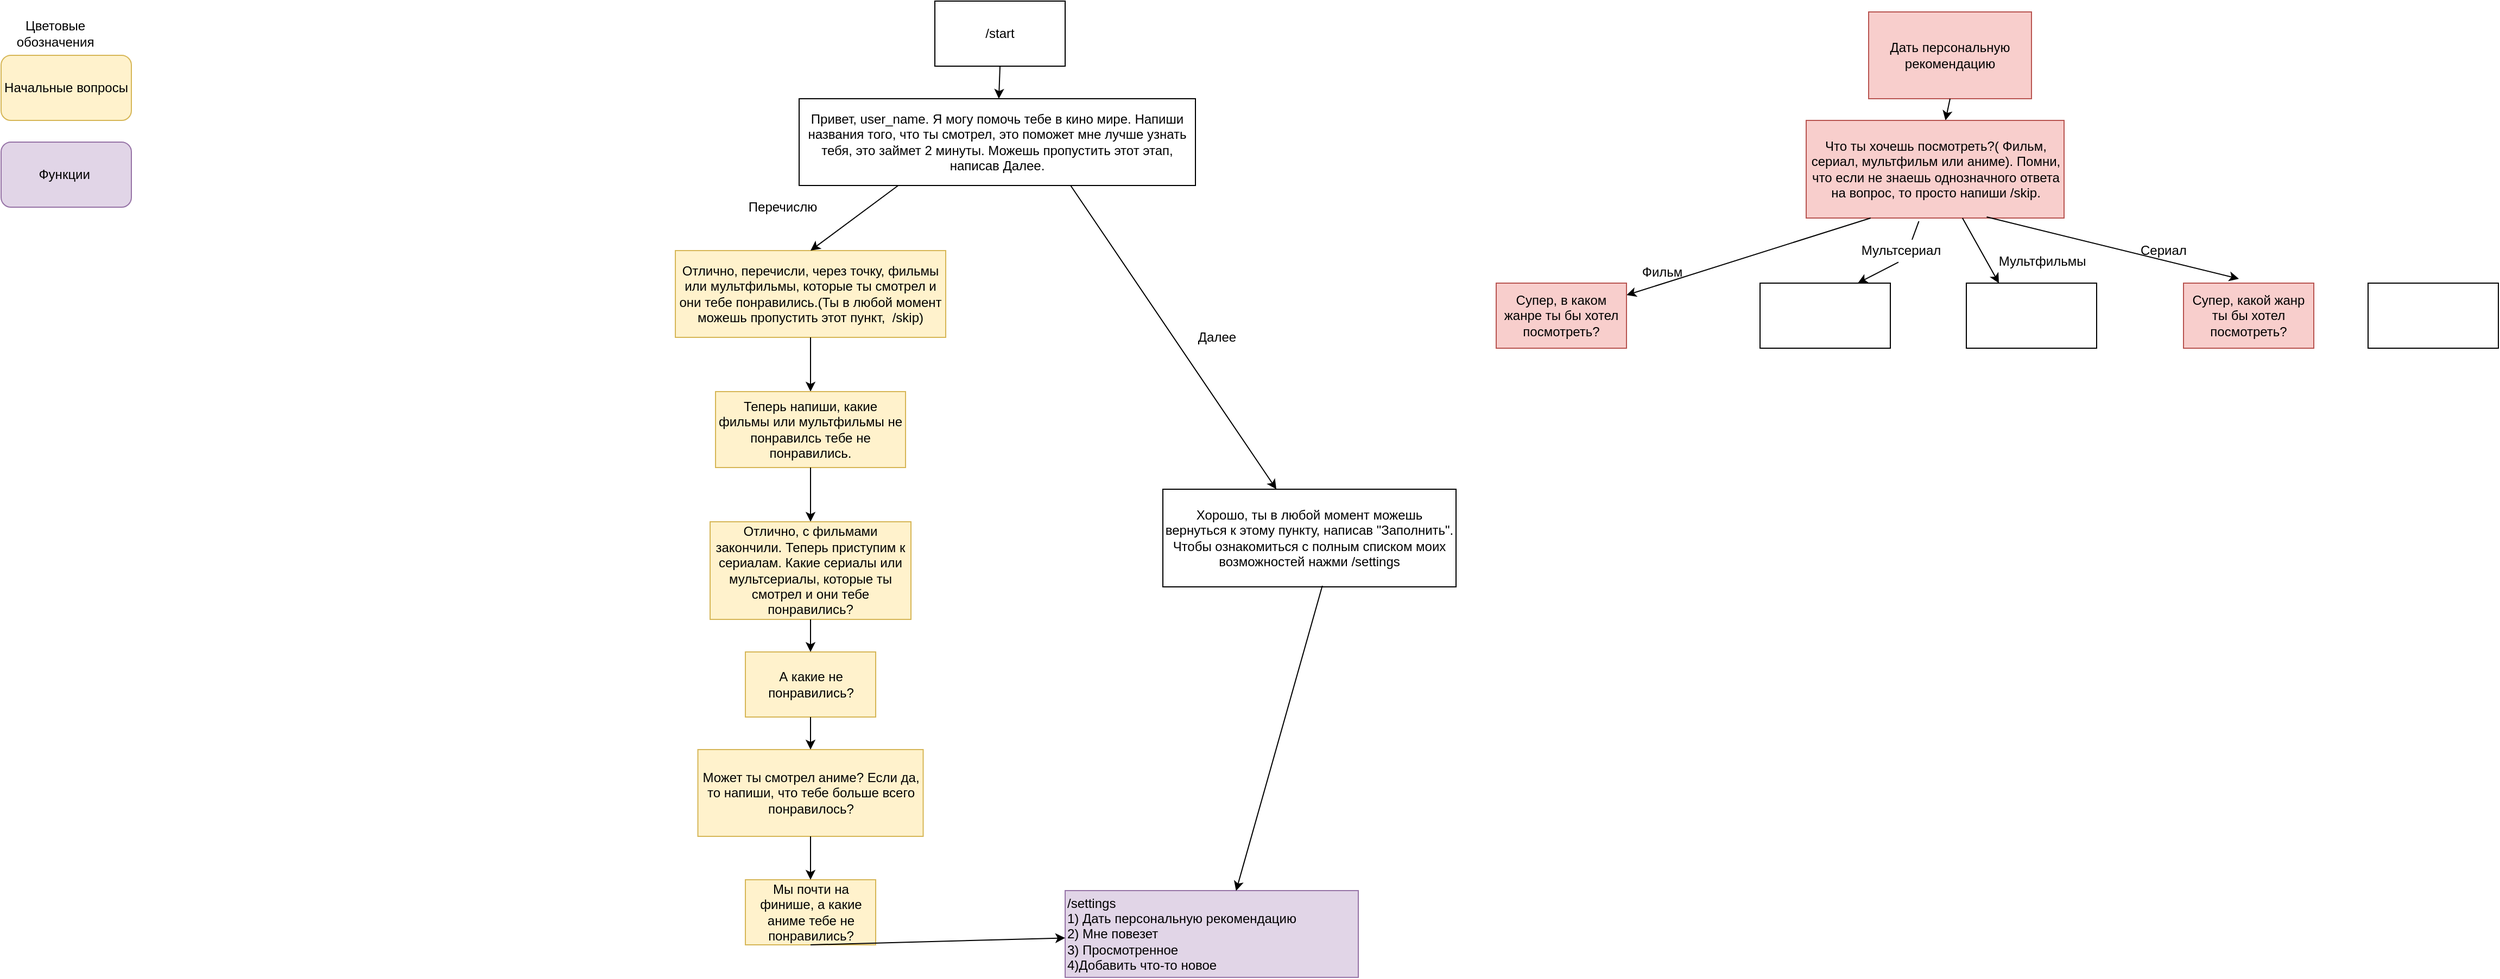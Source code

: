 <mxfile version="14.5.10" type="github">
  <diagram id="aV00lB4m98laV_DwpAlv" name="Page-1">
    <mxGraphModel dx="1695" dy="479" grid="1" gridSize="10" guides="1" tooltips="1" connect="1" arrows="1" fold="1" page="1" pageScale="1" pageWidth="827" pageHeight="1169" math="0" shadow="0">
      <root>
        <mxCell id="0" />
        <mxCell id="1" parent="0" />
        <mxCell id="vRKRvqlmKyvSmNE2YDa2-1" value="/start" style="rounded=0;whiteSpace=wrap;html=1;" parent="1" vertex="1">
          <mxGeometry x="310" width="120" height="60" as="geometry" />
        </mxCell>
        <mxCell id="vRKRvqlmKyvSmNE2YDa2-3" value="" style="endArrow=classic;html=1;exitX=0.5;exitY=1;exitDx=0;exitDy=0;" parent="1" source="vRKRvqlmKyvSmNE2YDa2-1" target="vRKRvqlmKyvSmNE2YDa2-4" edge="1">
          <mxGeometry width="50" height="50" relative="1" as="geometry">
            <mxPoint x="220" y="210" as="sourcePoint" />
            <mxPoint x="240" y="80" as="targetPoint" />
          </mxGeometry>
        </mxCell>
        <mxCell id="vRKRvqlmKyvSmNE2YDa2-4" value="Привет, user_name. Я могу помочь тебе в кино мире. Напиши названия того, что ты смотрел, это поможет мне лучше узнать тебя, это займет 2 минуты. Можешь пропустить этот этап, написав Далее." style="rounded=0;whiteSpace=wrap;html=1;" parent="1" vertex="1">
          <mxGeometry x="185" y="90" width="365" height="80" as="geometry" />
        </mxCell>
        <mxCell id="vRKRvqlmKyvSmNE2YDa2-5" value="Отлично, перечисли, через точку, фильмы или мультфильмы, которые ты смотрел и они тебе понравились.(Ты в любой момент можешь пропустить этот пункт,&amp;nbsp; /skip)" style="rounded=0;whiteSpace=wrap;html=1;fillColor=#fff2cc;strokeColor=#d6b656;" parent="1" vertex="1">
          <mxGeometry x="71" y="230" width="249" height="80" as="geometry" />
        </mxCell>
        <mxCell id="vRKRvqlmKyvSmNE2YDa2-6" value="Хорошо, ты в любой момент можешь вернуться к этому пункту, написав &quot;Заполнить&quot;. Чтобы ознакомиться с полным списком моих возможностей нажми /settings" style="rounded=0;whiteSpace=wrap;html=1;" parent="1" vertex="1">
          <mxGeometry x="520" y="450" width="270" height="90" as="geometry" />
        </mxCell>
        <mxCell id="vRKRvqlmKyvSmNE2YDa2-7" value="" style="endArrow=classic;html=1;exitX=0.25;exitY=1;exitDx=0;exitDy=0;entryX=0.5;entryY=0;entryDx=0;entryDy=0;" parent="1" source="vRKRvqlmKyvSmNE2YDa2-4" target="vRKRvqlmKyvSmNE2YDa2-5" edge="1">
          <mxGeometry width="50" height="50" relative="1" as="geometry">
            <mxPoint x="220" y="180" as="sourcePoint" />
            <mxPoint x="270" y="130" as="targetPoint" />
          </mxGeometry>
        </mxCell>
        <mxCell id="vRKRvqlmKyvSmNE2YDa2-8" value="" style="endArrow=classic;html=1;exitX=0.685;exitY=1;exitDx=0;exitDy=0;exitPerimeter=0;" parent="1" source="vRKRvqlmKyvSmNE2YDa2-4" target="vRKRvqlmKyvSmNE2YDa2-6" edge="1">
          <mxGeometry width="50" height="50" relative="1" as="geometry">
            <mxPoint x="220" y="180" as="sourcePoint" />
            <mxPoint x="270" y="130" as="targetPoint" />
          </mxGeometry>
        </mxCell>
        <mxCell id="vRKRvqlmKyvSmNE2YDa2-9" value="Далее" style="text;html=1;strokeColor=none;fillColor=none;align=center;verticalAlign=middle;whiteSpace=wrap;rounded=0;" parent="1" vertex="1">
          <mxGeometry x="550" y="300" width="40" height="20" as="geometry" />
        </mxCell>
        <mxCell id="vRKRvqlmKyvSmNE2YDa2-10" value="Перечислю" style="text;html=1;strokeColor=none;fillColor=none;align=center;verticalAlign=middle;whiteSpace=wrap;rounded=0;" parent="1" vertex="1">
          <mxGeometry x="150" y="180" width="40" height="20" as="geometry" />
        </mxCell>
        <mxCell id="vRKRvqlmKyvSmNE2YDa2-12" value="" style="endArrow=classic;html=1;exitX=0.5;exitY=1;exitDx=0;exitDy=0;" parent="1" source="vRKRvqlmKyvSmNE2YDa2-5" target="vRKRvqlmKyvSmNE2YDa2-13" edge="1">
          <mxGeometry width="50" height="50" relative="1" as="geometry">
            <mxPoint x="220" y="310" as="sourcePoint" />
            <mxPoint x="130" y="330" as="targetPoint" />
          </mxGeometry>
        </mxCell>
        <mxCell id="vRKRvqlmKyvSmNE2YDa2-13" value="Теперь напиши, какие фильмы или мультфильмы не понравилсь тебе не понравились." style="rounded=0;whiteSpace=wrap;html=1;fillColor=#fff2cc;strokeColor=#d6b656;" parent="1" vertex="1">
          <mxGeometry x="108" y="360" width="175" height="70" as="geometry" />
        </mxCell>
        <mxCell id="vRKRvqlmKyvSmNE2YDa2-15" value="" style="endArrow=classic;html=1;exitX=0.5;exitY=1;exitDx=0;exitDy=0;" parent="1" source="vRKRvqlmKyvSmNE2YDa2-13" target="vRKRvqlmKyvSmNE2YDa2-16" edge="1">
          <mxGeometry width="50" height="50" relative="1" as="geometry">
            <mxPoint x="220" y="310" as="sourcePoint" />
            <mxPoint x="130" y="410" as="targetPoint" />
          </mxGeometry>
        </mxCell>
        <mxCell id="vRKRvqlmKyvSmNE2YDa2-16" value="Отлично, с фильмами закончили. Теперь приступим к сериалам. Какие сериалы или мультсериалы, которые ты смотрел и они тебе понравились?" style="rounded=0;whiteSpace=wrap;html=1;fillColor=#fff2cc;strokeColor=#d6b656;" parent="1" vertex="1">
          <mxGeometry x="103" y="480" width="185" height="90" as="geometry" />
        </mxCell>
        <mxCell id="vRKRvqlmKyvSmNE2YDa2-17" value="А какие не понравились?" style="rounded=0;whiteSpace=wrap;html=1;fillColor=#fff2cc;strokeColor=#d6b656;" parent="1" vertex="1">
          <mxGeometry x="135.5" y="600" width="120" height="60" as="geometry" />
        </mxCell>
        <mxCell id="vRKRvqlmKyvSmNE2YDa2-18" value="" style="endArrow=classic;html=1;exitX=0.5;exitY=1;exitDx=0;exitDy=0;" parent="1" source="vRKRvqlmKyvSmNE2YDa2-16" target="vRKRvqlmKyvSmNE2YDa2-17" edge="1">
          <mxGeometry width="50" height="50" relative="1" as="geometry">
            <mxPoint x="220" y="580" as="sourcePoint" />
            <mxPoint x="270" y="530" as="targetPoint" />
          </mxGeometry>
        </mxCell>
        <mxCell id="vRKRvqlmKyvSmNE2YDa2-19" value="Может ты смотрел аниме? Если да, то напиши, что тебе больше всего понравилось?" style="rounded=0;whiteSpace=wrap;html=1;fillColor=#fff2cc;strokeColor=#d6b656;" parent="1" vertex="1">
          <mxGeometry x="91.75" y="690" width="207.5" height="80" as="geometry" />
        </mxCell>
        <mxCell id="vRKRvqlmKyvSmNE2YDa2-20" value="" style="endArrow=classic;html=1;exitX=0.5;exitY=1;exitDx=0;exitDy=0;" parent="1" source="vRKRvqlmKyvSmNE2YDa2-17" target="vRKRvqlmKyvSmNE2YDa2-19" edge="1">
          <mxGeometry width="50" height="50" relative="1" as="geometry">
            <mxPoint x="240" y="700" as="sourcePoint" />
            <mxPoint x="290" y="650" as="targetPoint" />
          </mxGeometry>
        </mxCell>
        <mxCell id="Wr12T5slUzwtYqqn4j88-1" value="Мы почти на финише, а какие аниме тебе не понравились?" style="rounded=0;whiteSpace=wrap;html=1;fillColor=#fff2cc;strokeColor=#d6b656;" parent="1" vertex="1">
          <mxGeometry x="135.5" y="810" width="120" height="60" as="geometry" />
        </mxCell>
        <mxCell id="Wr12T5slUzwtYqqn4j88-2" value="" style="endArrow=classic;html=1;exitX=0.5;exitY=1;exitDx=0;exitDy=0;entryX=0.5;entryY=0;entryDx=0;entryDy=0;" parent="1" source="vRKRvqlmKyvSmNE2YDa2-19" target="Wr12T5slUzwtYqqn4j88-1" edge="1">
          <mxGeometry width="50" height="50" relative="1" as="geometry">
            <mxPoint x="390" y="710" as="sourcePoint" />
            <mxPoint x="440" y="660" as="targetPoint" />
          </mxGeometry>
        </mxCell>
        <mxCell id="Wr12T5slUzwtYqqn4j88-4" value="Начальные вопросы " style="rounded=1;whiteSpace=wrap;html=1;fillColor=#fff2cc;strokeColor=#d6b656;" parent="1" vertex="1">
          <mxGeometry x="-550" y="50" width="120" height="60" as="geometry" />
        </mxCell>
        <mxCell id="Wr12T5slUzwtYqqn4j88-5" value="Цветовые обозначения" style="text;html=1;strokeColor=none;fillColor=none;align=center;verticalAlign=middle;whiteSpace=wrap;rounded=0;" parent="1" vertex="1">
          <mxGeometry x="-520" y="20" width="40" height="20" as="geometry" />
        </mxCell>
        <mxCell id="2YeTzln--VD0P2cOwKcS-1" value="/settings&lt;br&gt;1) Дать персональную рекомендацию&lt;br&gt;2) Мне повезет&lt;br&gt;&lt;div&gt;&lt;span&gt;3) Просмотренное&amp;nbsp;&lt;/span&gt;&lt;/div&gt;&lt;div&gt;&lt;span&gt;4)Добавить что-то новое&lt;/span&gt;&lt;/div&gt;" style="rounded=0;whiteSpace=wrap;html=1;fillColor=#e1d5e7;strokeColor=#9673a6;align=left;" parent="1" vertex="1">
          <mxGeometry x="430" y="820" width="270" height="80" as="geometry" />
        </mxCell>
        <mxCell id="2YeTzln--VD0P2cOwKcS-2" value="Функции&amp;nbsp;" style="rounded=1;whiteSpace=wrap;html=1;fillColor=#e1d5e7;strokeColor=#9673a6;" parent="1" vertex="1">
          <mxGeometry x="-550" y="130" width="120" height="60" as="geometry" />
        </mxCell>
        <mxCell id="2YeTzln--VD0P2cOwKcS-3" value="" style="endArrow=classic;html=1;exitX=0.5;exitY=1;exitDx=0;exitDy=0;" parent="1" source="Wr12T5slUzwtYqqn4j88-1" target="2YeTzln--VD0P2cOwKcS-1" edge="1">
          <mxGeometry width="50" height="50" relative="1" as="geometry">
            <mxPoint x="410" y="760" as="sourcePoint" />
            <mxPoint x="470" y="870" as="targetPoint" />
          </mxGeometry>
        </mxCell>
        <mxCell id="2YeTzln--VD0P2cOwKcS-4" value="" style="endArrow=classic;html=1;exitX=0.544;exitY=0.989;exitDx=0;exitDy=0;exitPerimeter=0;entryX=0.583;entryY=0.003;entryDx=0;entryDy=0;entryPerimeter=0;" parent="1" source="vRKRvqlmKyvSmNE2YDa2-6" target="2YeTzln--VD0P2cOwKcS-1" edge="1">
          <mxGeometry width="50" height="50" relative="1" as="geometry">
            <mxPoint x="410" y="760" as="sourcePoint" />
            <mxPoint x="460" y="710" as="targetPoint" />
          </mxGeometry>
        </mxCell>
        <mxCell id="2YeTzln--VD0P2cOwKcS-5" value="Дать персональную рекомендацию" style="rounded=0;whiteSpace=wrap;html=1;fillColor=#f8cecc;strokeColor=#b85450;" parent="1" vertex="1">
          <mxGeometry x="1170" y="10" width="150" height="80" as="geometry" />
        </mxCell>
        <mxCell id="2YeTzln--VD0P2cOwKcS-6" value="" style="endArrow=classic;html=1;exitX=0.5;exitY=1;exitDx=0;exitDy=0;" parent="1" source="2YeTzln--VD0P2cOwKcS-5" target="2YeTzln--VD0P2cOwKcS-7" edge="1">
          <mxGeometry width="50" height="50" relative="1" as="geometry">
            <mxPoint x="850" y="140" as="sourcePoint" />
            <mxPoint x="1245" y="160" as="targetPoint" />
          </mxGeometry>
        </mxCell>
        <mxCell id="2YeTzln--VD0P2cOwKcS-7" value="Что ты хочешь посмотреть?( Фильм, сериал, мультфильм или аниме). Помни, что если не знаешь однозначного ответа на вопрос, то просто напиши /skip. " style="rounded=0;whiteSpace=wrap;html=1;fillColor=#f8cecc;strokeColor=#b85450;" parent="1" vertex="1">
          <mxGeometry x="1112.5" y="110" width="237.5" height="90" as="geometry" />
        </mxCell>
        <mxCell id="2YeTzln--VD0P2cOwKcS-8" value="" style="endArrow=classic;html=1;exitX=0.25;exitY=1;exitDx=0;exitDy=0;" parent="1" source="2YeTzln--VD0P2cOwKcS-7" target="2YeTzln--VD0P2cOwKcS-9" edge="1">
          <mxGeometry width="50" height="50" relative="1" as="geometry">
            <mxPoint x="850" y="210" as="sourcePoint" />
            <mxPoint x="1080" y="270" as="targetPoint" />
            <Array as="points" />
          </mxGeometry>
        </mxCell>
        <mxCell id="2YeTzln--VD0P2cOwKcS-9" value="Супер, в каком жанре ты бы хотел посмотреть?" style="rounded=0;whiteSpace=wrap;html=1;fillColor=#f8cecc;strokeColor=#b85450;" parent="1" vertex="1">
          <mxGeometry x="827" y="260" width="120" height="60" as="geometry" />
        </mxCell>
        <mxCell id="niV2gqIyMvJU-rpUqNF2-1" value="Фильм" style="text;html=1;strokeColor=none;fillColor=none;align=center;verticalAlign=middle;whiteSpace=wrap;rounded=0;" vertex="1" parent="1">
          <mxGeometry x="960" y="240" width="40" height="20" as="geometry" />
        </mxCell>
        <mxCell id="niV2gqIyMvJU-rpUqNF2-2" value="Супер, какой жанр ты бы хотел посмотреть?" style="rounded=0;whiteSpace=wrap;html=1;fillColor=#f8cecc;strokeColor=#b85450;" vertex="1" parent="1">
          <mxGeometry x="1460" y="260" width="120" height="60" as="geometry" />
        </mxCell>
        <mxCell id="niV2gqIyMvJU-rpUqNF2-3" value="" style="endArrow=classic;html=1;exitX=0.7;exitY=0.989;exitDx=0;exitDy=0;exitPerimeter=0;entryX=0.425;entryY=-0.067;entryDx=0;entryDy=0;entryPerimeter=0;" edge="1" parent="1" source="2YeTzln--VD0P2cOwKcS-7" target="niV2gqIyMvJU-rpUqNF2-2">
          <mxGeometry width="50" height="50" relative="1" as="geometry">
            <mxPoint x="1150" y="260" as="sourcePoint" />
            <mxPoint x="1200" y="210" as="targetPoint" />
          </mxGeometry>
        </mxCell>
        <mxCell id="niV2gqIyMvJU-rpUqNF2-4" value="&amp;nbsp;Сериал" style="text;html=1;strokeColor=none;fillColor=none;align=center;verticalAlign=middle;whiteSpace=wrap;rounded=0;" vertex="1" parent="1">
          <mxGeometry x="1420" y="220" width="40" height="20" as="geometry" />
        </mxCell>
        <mxCell id="niV2gqIyMvJU-rpUqNF2-6" value="" style="rounded=0;whiteSpace=wrap;html=1;" vertex="1" parent="1">
          <mxGeometry x="1070" y="260" width="120" height="60" as="geometry" />
        </mxCell>
        <mxCell id="niV2gqIyMvJU-rpUqNF2-7" value="" style="rounded=0;whiteSpace=wrap;html=1;" vertex="1" parent="1">
          <mxGeometry x="1260" y="260" width="120" height="60" as="geometry" />
        </mxCell>
        <mxCell id="niV2gqIyMvJU-rpUqNF2-9" value="" style="endArrow=classic;html=1;entryX=0.25;entryY=0;entryDx=0;entryDy=0;" edge="1" parent="1" source="2YeTzln--VD0P2cOwKcS-7" target="niV2gqIyMvJU-rpUqNF2-7">
          <mxGeometry width="50" height="50" relative="1" as="geometry">
            <mxPoint x="1240" y="230" as="sourcePoint" />
            <mxPoint x="1290" y="180" as="targetPoint" />
          </mxGeometry>
        </mxCell>
        <mxCell id="niV2gqIyMvJU-rpUqNF2-11" value="" style="endArrow=classic;html=1;exitX=0.437;exitY=1.033;exitDx=0;exitDy=0;exitPerimeter=0;entryX=0.75;entryY=0;entryDx=0;entryDy=0;startArrow=none;" edge="1" parent="1" source="niV2gqIyMvJU-rpUqNF2-13" target="niV2gqIyMvJU-rpUqNF2-6">
          <mxGeometry width="50" height="50" relative="1" as="geometry">
            <mxPoint x="1130" y="240" as="sourcePoint" />
            <mxPoint x="1180" y="190" as="targetPoint" />
          </mxGeometry>
        </mxCell>
        <mxCell id="niV2gqIyMvJU-rpUqNF2-14" value="Мультфильмы" style="text;html=1;strokeColor=none;fillColor=none;align=center;verticalAlign=middle;whiteSpace=wrap;rounded=0;" vertex="1" parent="1">
          <mxGeometry x="1310" y="230" width="40" height="20" as="geometry" />
        </mxCell>
        <mxCell id="niV2gqIyMvJU-rpUqNF2-13" value="Мультсериал" style="text;html=1;strokeColor=none;fillColor=none;align=center;verticalAlign=middle;whiteSpace=wrap;rounded=0;" vertex="1" parent="1">
          <mxGeometry x="1180" y="220" width="40" height="20" as="geometry" />
        </mxCell>
        <mxCell id="niV2gqIyMvJU-rpUqNF2-16" value="" style="endArrow=none;html=1;exitX=0.437;exitY=1.033;exitDx=0;exitDy=0;exitPerimeter=0;entryX=0.75;entryY=0;entryDx=0;entryDy=0;" edge="1" parent="1" source="2YeTzln--VD0P2cOwKcS-7" target="niV2gqIyMvJU-rpUqNF2-13">
          <mxGeometry width="50" height="50" relative="1" as="geometry">
            <mxPoint x="1216.287" y="202.97" as="sourcePoint" />
            <mxPoint x="1160" y="260" as="targetPoint" />
          </mxGeometry>
        </mxCell>
        <mxCell id="niV2gqIyMvJU-rpUqNF2-18" value="" style="rounded=0;whiteSpace=wrap;html=1;" vertex="1" parent="1">
          <mxGeometry x="1630" y="260" width="120" height="60" as="geometry" />
        </mxCell>
      </root>
    </mxGraphModel>
  </diagram>
</mxfile>

